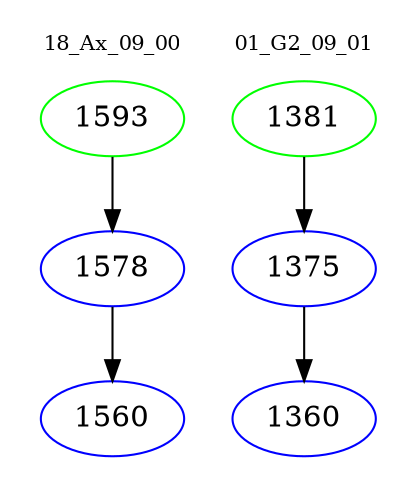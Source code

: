 digraph{
subgraph cluster_0 {
color = white
label = "18_Ax_09_00";
fontsize=10;
T0_1593 [label="1593", color="green"]
T0_1593 -> T0_1578 [color="black"]
T0_1578 [label="1578", color="blue"]
T0_1578 -> T0_1560 [color="black"]
T0_1560 [label="1560", color="blue"]
}
subgraph cluster_1 {
color = white
label = "01_G2_09_01";
fontsize=10;
T1_1381 [label="1381", color="green"]
T1_1381 -> T1_1375 [color="black"]
T1_1375 [label="1375", color="blue"]
T1_1375 -> T1_1360 [color="black"]
T1_1360 [label="1360", color="blue"]
}
}
